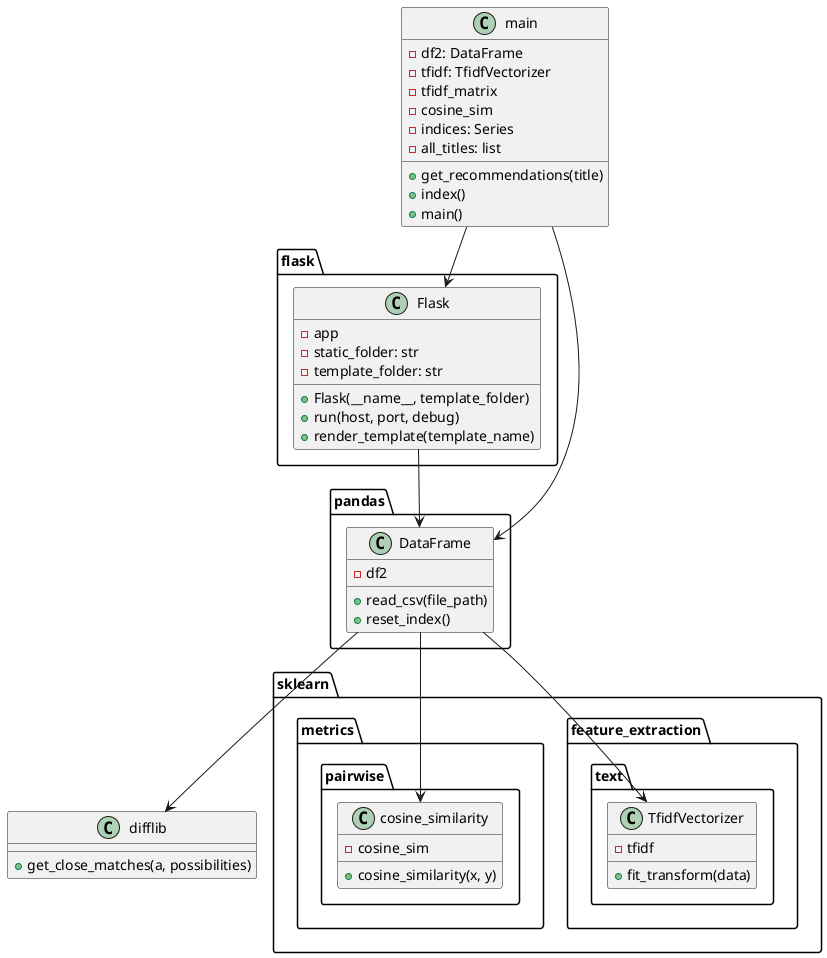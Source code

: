 @startuml

class flask.Flask {
  - app
  - static_folder: str
  - template_folder: str
  + Flask(__name__, template_folder)
  + run(host, port, debug)
  + render_template(template_name)
}

class pandas.DataFrame {
  - df2
  + read_csv(file_path)
  + reset_index()
}

class sklearn.feature_extraction.text.TfidfVectorizer {
  - tfidf
  + fit_transform(data)
}

class sklearn.metrics.pairwise.cosine_similarity {
  - cosine_sim
  + cosine_similarity(x, y)
}

class difflib {
  + get_close_matches(a, possibilities)
}

class main {
  - df2: DataFrame
  - tfidf: TfidfVectorizer
  - tfidf_matrix
  - cosine_sim
  - indices: Series
  - all_titles: list
  + get_recommendations(title)
  + index()
  + main()
}

flask.Flask --> pandas.DataFrame
pandas.DataFrame --> sklearn.feature_extraction.text.TfidfVectorizer
pandas.DataFrame --> sklearn.metrics.pairwise.cosine_similarity
pandas.DataFrame --> difflib
main --> pandas.DataFrame
main --> flask.Flask

@enduml
